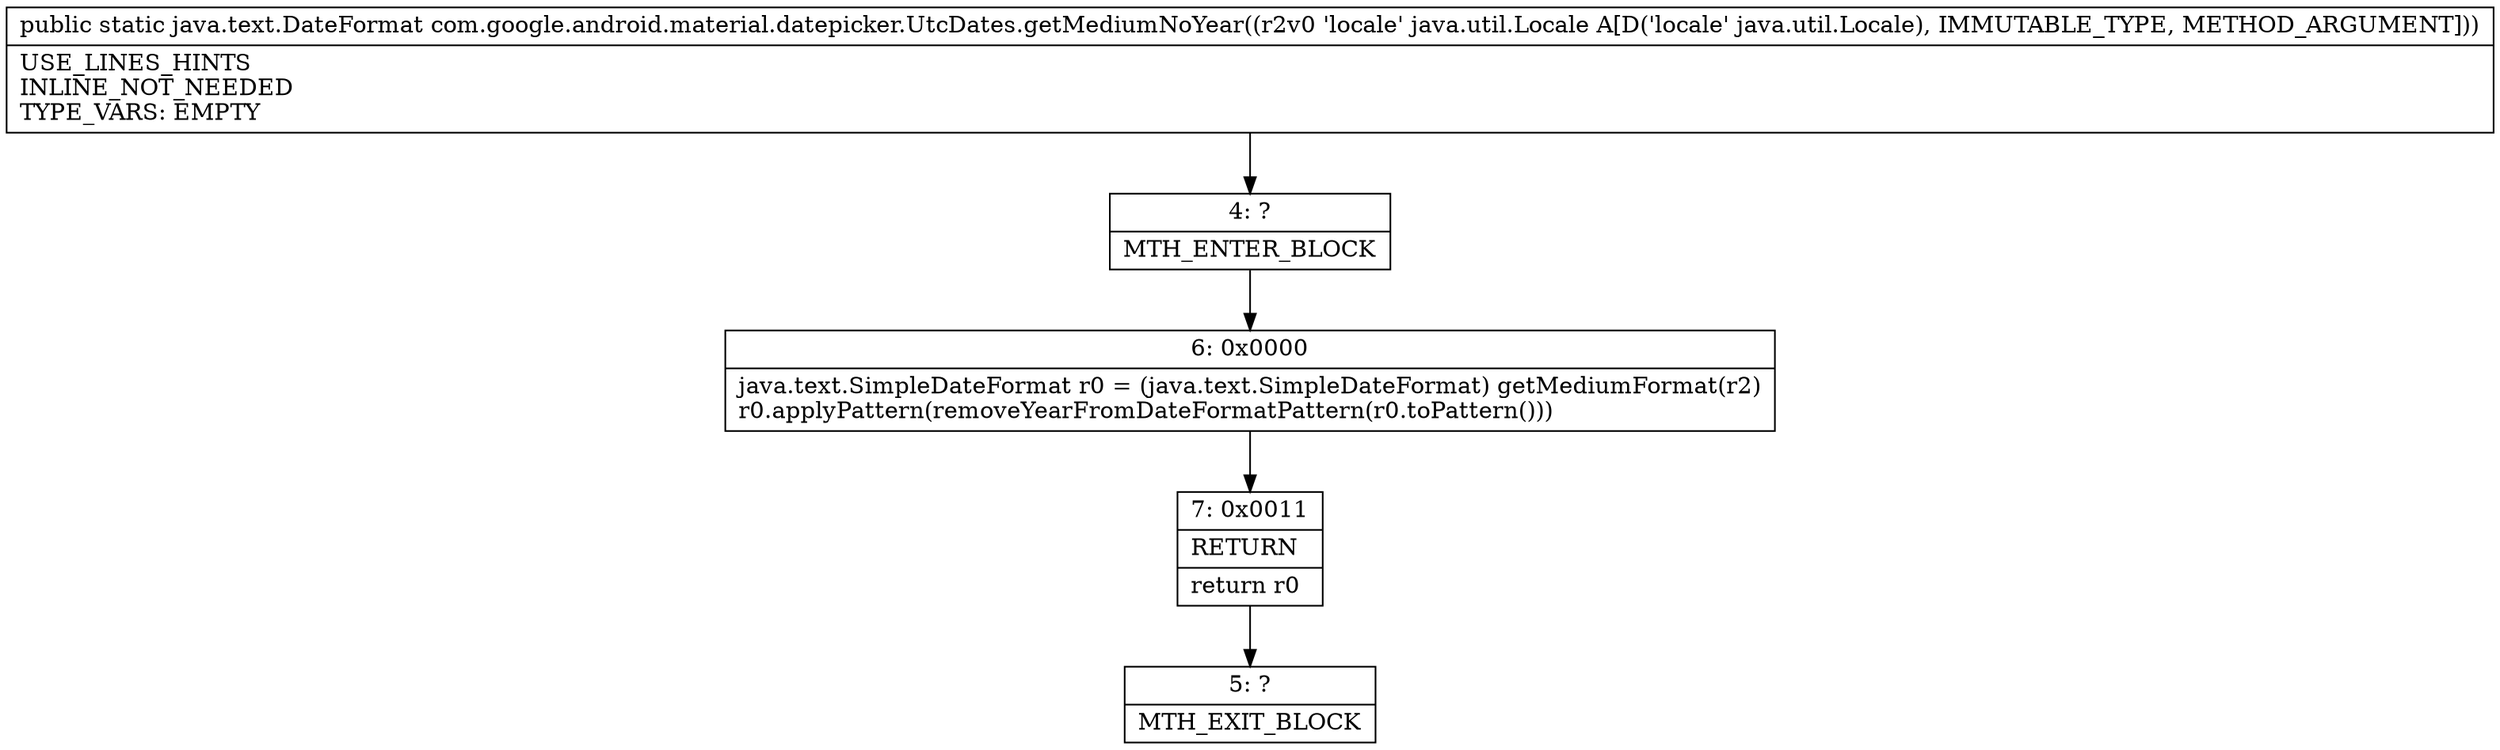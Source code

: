 digraph "CFG forcom.google.android.material.datepicker.UtcDates.getMediumNoYear(Ljava\/util\/Locale;)Ljava\/text\/DateFormat;" {
Node_4 [shape=record,label="{4\:\ ?|MTH_ENTER_BLOCK\l}"];
Node_6 [shape=record,label="{6\:\ 0x0000|java.text.SimpleDateFormat r0 = (java.text.SimpleDateFormat) getMediumFormat(r2)\lr0.applyPattern(removeYearFromDateFormatPattern(r0.toPattern()))\l}"];
Node_7 [shape=record,label="{7\:\ 0x0011|RETURN\l|return r0\l}"];
Node_5 [shape=record,label="{5\:\ ?|MTH_EXIT_BLOCK\l}"];
MethodNode[shape=record,label="{public static java.text.DateFormat com.google.android.material.datepicker.UtcDates.getMediumNoYear((r2v0 'locale' java.util.Locale A[D('locale' java.util.Locale), IMMUTABLE_TYPE, METHOD_ARGUMENT]))  | USE_LINES_HINTS\lINLINE_NOT_NEEDED\lTYPE_VARS: EMPTY\l}"];
MethodNode -> Node_4;Node_4 -> Node_6;
Node_6 -> Node_7;
Node_7 -> Node_5;
}

